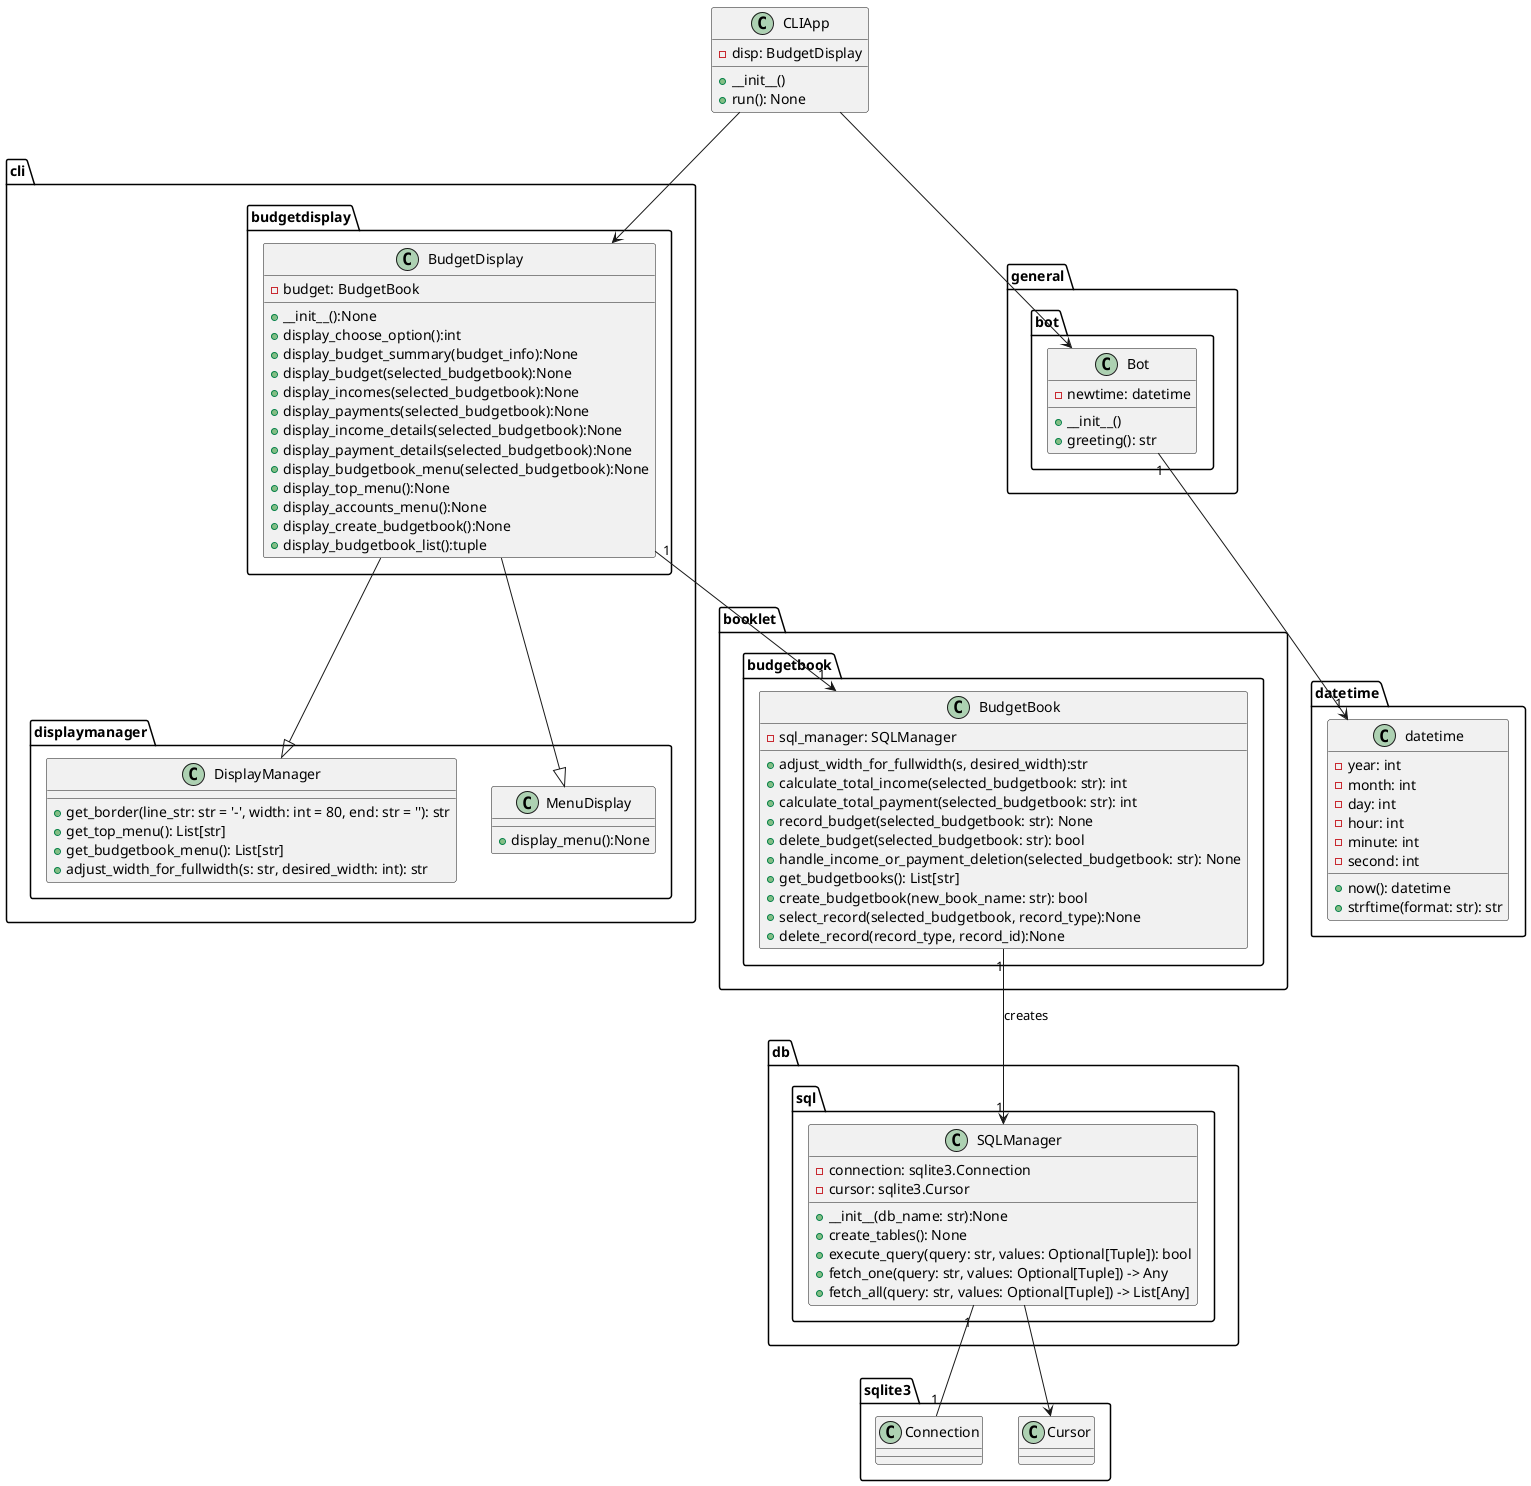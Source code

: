 @startuml a
class datetime.datetime {
    {field} - year: int
    {field} - month: int
    {field} - day: int
    {field} - hour: int
    {field} - minute: int
    {field} - second: int
    {method} + now(): datetime
    {method} + strftime(format: str): str
}
class sqlite3.Connection{}
class sqlite3.Cursor{}


class general.bot.Bot {
    - newtime: datetime
    + __init__()
    + greeting(): str
}


general.bot.Bot "1" --> "1" datetime.datetime

class booklet.budgetbook.BudgetBook {
    - sql_manager: SQLManager
    + adjust_width_for_fullwidth(s, desired_width):str
    + calculate_total_income(selected_budgetbook: str): int
    + calculate_total_payment(selected_budgetbook: str): int
    + record_budget(selected_budgetbook: str): None
    + delete_budget(selected_budgetbook: str): bool
    + handle_income_or_payment_deletion(selected_budgetbook: str): None
    + get_budgetbooks(): List[str]
    + create_budgetbook(new_book_name: str): bool
    + select_record(selected_budgetbook, record_type):None
    + delete_record(record_type, record_id):None
}


class db.sql.SQLManager {
    - connection: sqlite3.Connection
    - cursor: sqlite3.Cursor
    + __init__(db_name: str):None
    + create_tables(): None
    + execute_query(query: str, values: Optional[Tuple]): bool
    + fetch_one(query: str, values: Optional[Tuple]) -> Any
    + fetch_all(query: str, values: Optional[Tuple]) -> List[Any]
}


package cli {
    package displaymanager{
        class DisplayManager {
            + get_border(line_str: str = '-', width: int = 80, end: str = ''): str
            + get_top_menu(): List[str]
            + get_budgetbook_menu(): List[str]
            + adjust_width_for_fullwidth(s: str, desired_width: int): str
        }
        class MenuDisplay {
            + display_menu():None
        }
    }
    package budgetdisplay{
        class BudgetDisplay {
            - budget: BudgetBook
            + __init__():None
            + display_choose_option():int
            + display_budget_summary(budget_info):None
            + display_budget(selected_budgetbook):None
            + display_incomes(selected_budgetbook):None
            + display_payments(selected_budgetbook):None
            + display_income_details(selected_budgetbook):None
            + display_payment_details(selected_budgetbook):None
            + display_budgetbook_menu(selected_budgetbook):None
            + display_top_menu():None
            + display_accounts_menu():None
            + display_create_budgetbook():None
            + display_budgetbook_list():tuple
        }
    }
}

db.sql.SQLManager "1" -- "1" sqlite3.Connection
db.sql.SQLManager --> sqlite3.Cursor

BudgetDisplay --|> DisplayManager
BudgetDisplay --|> MenuDisplay
BudgetDisplay "1" --> "1" booklet.budgetbook.BudgetBook
booklet.budgetbook.BudgetBook "1" --> "1" db.sql.SQLManager:creates

class CLIApp {
    - disp: BudgetDisplay
    + __init__()
    + run(): None
}

CLIApp --> general.bot.Bot
CLIApp --> BudgetDisplay

